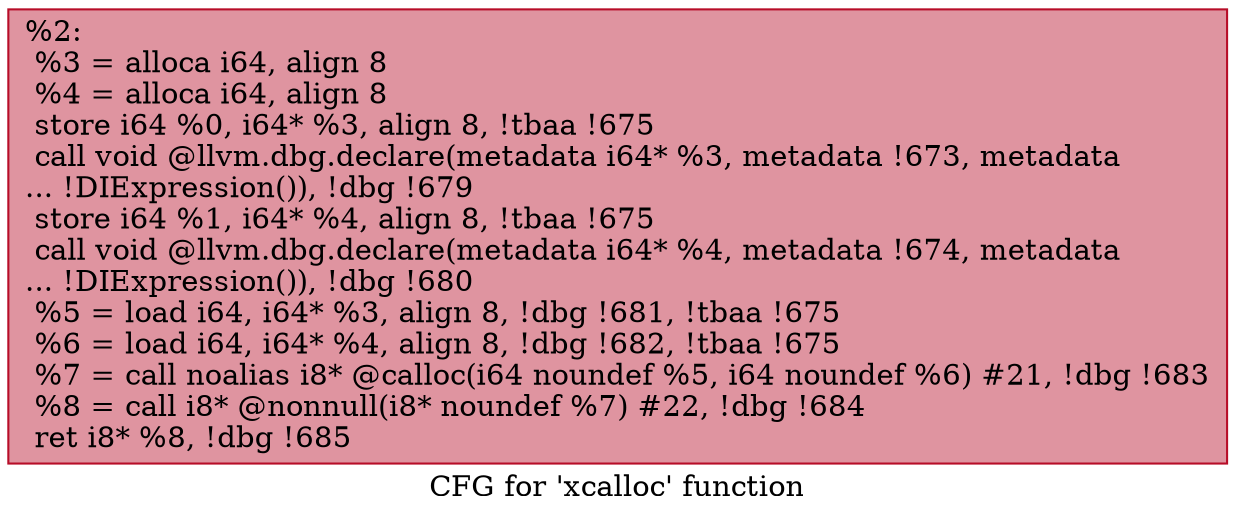 digraph "CFG for 'xcalloc' function" {
	label="CFG for 'xcalloc' function";

	Node0xaf33c0 [shape=record,color="#b70d28ff", style=filled, fillcolor="#b70d2870",label="{%2:\l  %3 = alloca i64, align 8\l  %4 = alloca i64, align 8\l  store i64 %0, i64* %3, align 8, !tbaa !675\l  call void @llvm.dbg.declare(metadata i64* %3, metadata !673, metadata\l... !DIExpression()), !dbg !679\l  store i64 %1, i64* %4, align 8, !tbaa !675\l  call void @llvm.dbg.declare(metadata i64* %4, metadata !674, metadata\l... !DIExpression()), !dbg !680\l  %5 = load i64, i64* %3, align 8, !dbg !681, !tbaa !675\l  %6 = load i64, i64* %4, align 8, !dbg !682, !tbaa !675\l  %7 = call noalias i8* @calloc(i64 noundef %5, i64 noundef %6) #21, !dbg !683\l  %8 = call i8* @nonnull(i8* noundef %7) #22, !dbg !684\l  ret i8* %8, !dbg !685\l}"];
}
